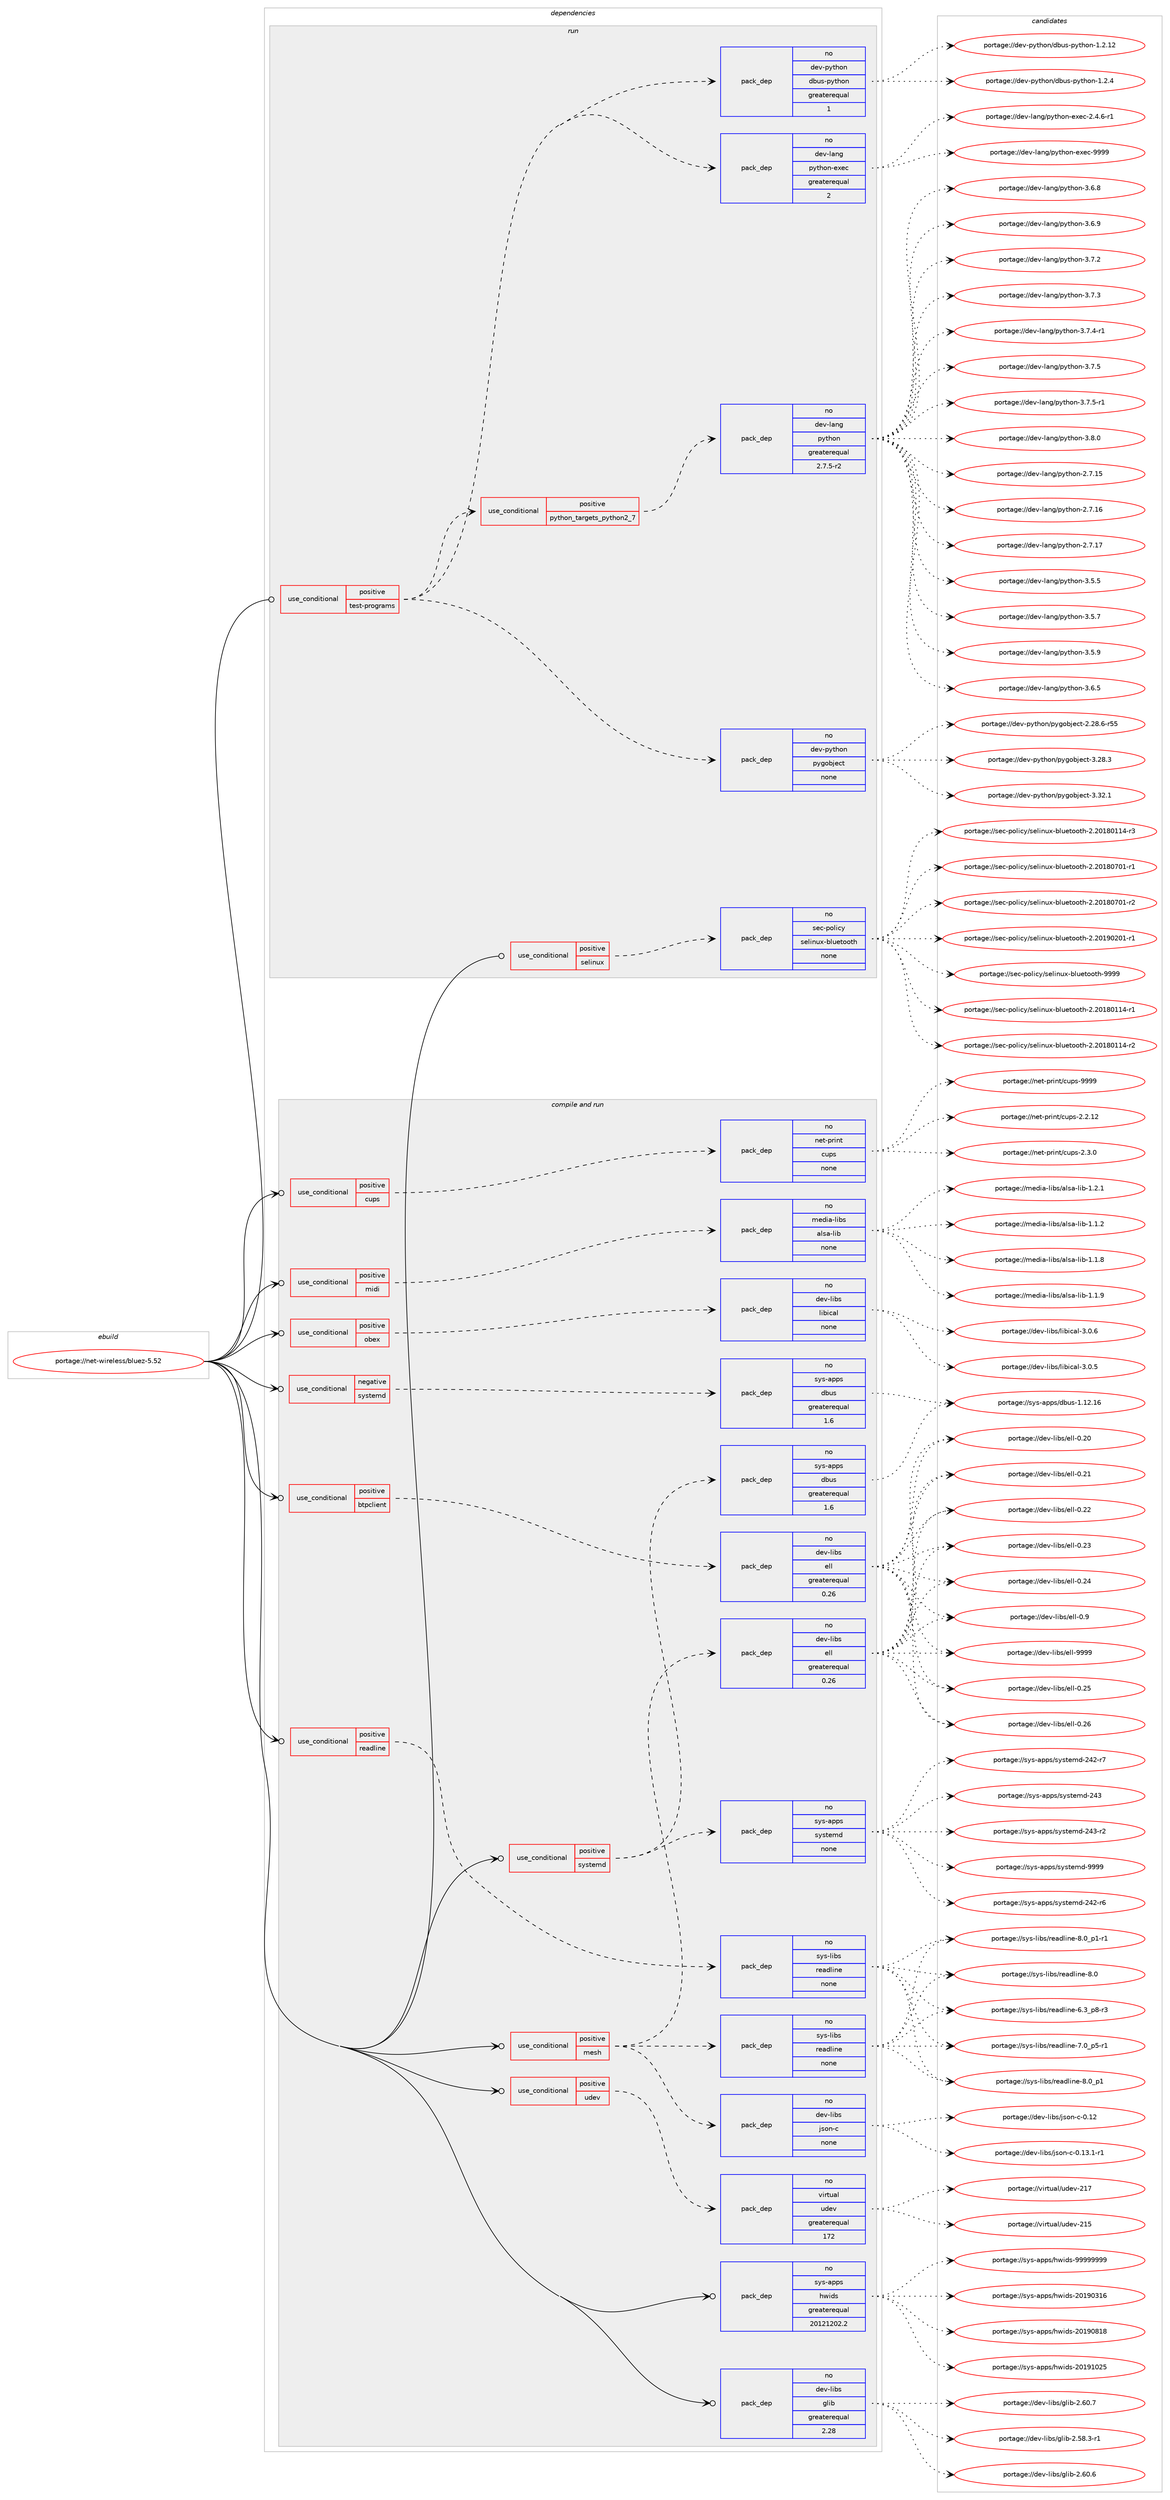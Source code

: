 digraph prolog {

# *************
# Graph options
# *************

newrank=true;
concentrate=true;
compound=true;
graph [rankdir=LR,fontname=Helvetica,fontsize=10,ranksep=1.5];#, ranksep=2.5, nodesep=0.2];
edge  [arrowhead=vee];
node  [fontname=Helvetica,fontsize=10];

# **********
# The ebuild
# **********

subgraph cluster_leftcol {
color=gray;
rank=same;
label=<<i>ebuild</i>>;
id [label="portage://net-wireless/bluez-5.52", color=red, width=4, href="../net-wireless/bluez-5.52.svg"];
}

# ****************
# The dependencies
# ****************

subgraph cluster_midcol {
color=gray;
label=<<i>dependencies</i>>;
subgraph cluster_compile {
fillcolor="#eeeeee";
style=filled;
label=<<i>compile</i>>;
}
subgraph cluster_compileandrun {
fillcolor="#eeeeee";
style=filled;
label=<<i>compile and run</i>>;
subgraph cond94307 {
dependency376884 [label=<<TABLE BORDER="0" CELLBORDER="1" CELLSPACING="0" CELLPADDING="4"><TR><TD ROWSPAN="3" CELLPADDING="10">use_conditional</TD></TR><TR><TD>negative</TD></TR><TR><TD>systemd</TD></TR></TABLE>>, shape=none, color=red];
subgraph pack276186 {
dependency376885 [label=<<TABLE BORDER="0" CELLBORDER="1" CELLSPACING="0" CELLPADDING="4" WIDTH="220"><TR><TD ROWSPAN="6" CELLPADDING="30">pack_dep</TD></TR><TR><TD WIDTH="110">no</TD></TR><TR><TD>sys-apps</TD></TR><TR><TD>dbus</TD></TR><TR><TD>greaterequal</TD></TR><TR><TD>1.6</TD></TR></TABLE>>, shape=none, color=blue];
}
dependency376884:e -> dependency376885:w [weight=20,style="dashed",arrowhead="vee"];
}
id:e -> dependency376884:w [weight=20,style="solid",arrowhead="odotvee"];
subgraph cond94308 {
dependency376886 [label=<<TABLE BORDER="0" CELLBORDER="1" CELLSPACING="0" CELLPADDING="4"><TR><TD ROWSPAN="3" CELLPADDING="10">use_conditional</TD></TR><TR><TD>positive</TD></TR><TR><TD>btpclient</TD></TR></TABLE>>, shape=none, color=red];
subgraph pack276187 {
dependency376887 [label=<<TABLE BORDER="0" CELLBORDER="1" CELLSPACING="0" CELLPADDING="4" WIDTH="220"><TR><TD ROWSPAN="6" CELLPADDING="30">pack_dep</TD></TR><TR><TD WIDTH="110">no</TD></TR><TR><TD>dev-libs</TD></TR><TR><TD>ell</TD></TR><TR><TD>greaterequal</TD></TR><TR><TD>0.26</TD></TR></TABLE>>, shape=none, color=blue];
}
dependency376886:e -> dependency376887:w [weight=20,style="dashed",arrowhead="vee"];
}
id:e -> dependency376886:w [weight=20,style="solid",arrowhead="odotvee"];
subgraph cond94309 {
dependency376888 [label=<<TABLE BORDER="0" CELLBORDER="1" CELLSPACING="0" CELLPADDING="4"><TR><TD ROWSPAN="3" CELLPADDING="10">use_conditional</TD></TR><TR><TD>positive</TD></TR><TR><TD>cups</TD></TR></TABLE>>, shape=none, color=red];
subgraph pack276188 {
dependency376889 [label=<<TABLE BORDER="0" CELLBORDER="1" CELLSPACING="0" CELLPADDING="4" WIDTH="220"><TR><TD ROWSPAN="6" CELLPADDING="30">pack_dep</TD></TR><TR><TD WIDTH="110">no</TD></TR><TR><TD>net-print</TD></TR><TR><TD>cups</TD></TR><TR><TD>none</TD></TR><TR><TD></TD></TR></TABLE>>, shape=none, color=blue];
}
dependency376888:e -> dependency376889:w [weight=20,style="dashed",arrowhead="vee"];
}
id:e -> dependency376888:w [weight=20,style="solid",arrowhead="odotvee"];
subgraph cond94310 {
dependency376890 [label=<<TABLE BORDER="0" CELLBORDER="1" CELLSPACING="0" CELLPADDING="4"><TR><TD ROWSPAN="3" CELLPADDING="10">use_conditional</TD></TR><TR><TD>positive</TD></TR><TR><TD>mesh</TD></TR></TABLE>>, shape=none, color=red];
subgraph pack276189 {
dependency376891 [label=<<TABLE BORDER="0" CELLBORDER="1" CELLSPACING="0" CELLPADDING="4" WIDTH="220"><TR><TD ROWSPAN="6" CELLPADDING="30">pack_dep</TD></TR><TR><TD WIDTH="110">no</TD></TR><TR><TD>dev-libs</TD></TR><TR><TD>ell</TD></TR><TR><TD>greaterequal</TD></TR><TR><TD>0.26</TD></TR></TABLE>>, shape=none, color=blue];
}
dependency376890:e -> dependency376891:w [weight=20,style="dashed",arrowhead="vee"];
subgraph pack276190 {
dependency376892 [label=<<TABLE BORDER="0" CELLBORDER="1" CELLSPACING="0" CELLPADDING="4" WIDTH="220"><TR><TD ROWSPAN="6" CELLPADDING="30">pack_dep</TD></TR><TR><TD WIDTH="110">no</TD></TR><TR><TD>dev-libs</TD></TR><TR><TD>json-c</TD></TR><TR><TD>none</TD></TR><TR><TD></TD></TR></TABLE>>, shape=none, color=blue];
}
dependency376890:e -> dependency376892:w [weight=20,style="dashed",arrowhead="vee"];
subgraph pack276191 {
dependency376893 [label=<<TABLE BORDER="0" CELLBORDER="1" CELLSPACING="0" CELLPADDING="4" WIDTH="220"><TR><TD ROWSPAN="6" CELLPADDING="30">pack_dep</TD></TR><TR><TD WIDTH="110">no</TD></TR><TR><TD>sys-libs</TD></TR><TR><TD>readline</TD></TR><TR><TD>none</TD></TR><TR><TD></TD></TR></TABLE>>, shape=none, color=blue];
}
dependency376890:e -> dependency376893:w [weight=20,style="dashed",arrowhead="vee"];
}
id:e -> dependency376890:w [weight=20,style="solid",arrowhead="odotvee"];
subgraph cond94311 {
dependency376894 [label=<<TABLE BORDER="0" CELLBORDER="1" CELLSPACING="0" CELLPADDING="4"><TR><TD ROWSPAN="3" CELLPADDING="10">use_conditional</TD></TR><TR><TD>positive</TD></TR><TR><TD>midi</TD></TR></TABLE>>, shape=none, color=red];
subgraph pack276192 {
dependency376895 [label=<<TABLE BORDER="0" CELLBORDER="1" CELLSPACING="0" CELLPADDING="4" WIDTH="220"><TR><TD ROWSPAN="6" CELLPADDING="30">pack_dep</TD></TR><TR><TD WIDTH="110">no</TD></TR><TR><TD>media-libs</TD></TR><TR><TD>alsa-lib</TD></TR><TR><TD>none</TD></TR><TR><TD></TD></TR></TABLE>>, shape=none, color=blue];
}
dependency376894:e -> dependency376895:w [weight=20,style="dashed",arrowhead="vee"];
}
id:e -> dependency376894:w [weight=20,style="solid",arrowhead="odotvee"];
subgraph cond94312 {
dependency376896 [label=<<TABLE BORDER="0" CELLBORDER="1" CELLSPACING="0" CELLPADDING="4"><TR><TD ROWSPAN="3" CELLPADDING="10">use_conditional</TD></TR><TR><TD>positive</TD></TR><TR><TD>obex</TD></TR></TABLE>>, shape=none, color=red];
subgraph pack276193 {
dependency376897 [label=<<TABLE BORDER="0" CELLBORDER="1" CELLSPACING="0" CELLPADDING="4" WIDTH="220"><TR><TD ROWSPAN="6" CELLPADDING="30">pack_dep</TD></TR><TR><TD WIDTH="110">no</TD></TR><TR><TD>dev-libs</TD></TR><TR><TD>libical</TD></TR><TR><TD>none</TD></TR><TR><TD></TD></TR></TABLE>>, shape=none, color=blue];
}
dependency376896:e -> dependency376897:w [weight=20,style="dashed",arrowhead="vee"];
}
id:e -> dependency376896:w [weight=20,style="solid",arrowhead="odotvee"];
subgraph cond94313 {
dependency376898 [label=<<TABLE BORDER="0" CELLBORDER="1" CELLSPACING="0" CELLPADDING="4"><TR><TD ROWSPAN="3" CELLPADDING="10">use_conditional</TD></TR><TR><TD>positive</TD></TR><TR><TD>readline</TD></TR></TABLE>>, shape=none, color=red];
subgraph pack276194 {
dependency376899 [label=<<TABLE BORDER="0" CELLBORDER="1" CELLSPACING="0" CELLPADDING="4" WIDTH="220"><TR><TD ROWSPAN="6" CELLPADDING="30">pack_dep</TD></TR><TR><TD WIDTH="110">no</TD></TR><TR><TD>sys-libs</TD></TR><TR><TD>readline</TD></TR><TR><TD>none</TD></TR><TR><TD></TD></TR></TABLE>>, shape=none, color=blue];
}
dependency376898:e -> dependency376899:w [weight=20,style="dashed",arrowhead="vee"];
}
id:e -> dependency376898:w [weight=20,style="solid",arrowhead="odotvee"];
subgraph cond94314 {
dependency376900 [label=<<TABLE BORDER="0" CELLBORDER="1" CELLSPACING="0" CELLPADDING="4"><TR><TD ROWSPAN="3" CELLPADDING="10">use_conditional</TD></TR><TR><TD>positive</TD></TR><TR><TD>systemd</TD></TR></TABLE>>, shape=none, color=red];
subgraph pack276195 {
dependency376901 [label=<<TABLE BORDER="0" CELLBORDER="1" CELLSPACING="0" CELLPADDING="4" WIDTH="220"><TR><TD ROWSPAN="6" CELLPADDING="30">pack_dep</TD></TR><TR><TD WIDTH="110">no</TD></TR><TR><TD>sys-apps</TD></TR><TR><TD>dbus</TD></TR><TR><TD>greaterequal</TD></TR><TR><TD>1.6</TD></TR></TABLE>>, shape=none, color=blue];
}
dependency376900:e -> dependency376901:w [weight=20,style="dashed",arrowhead="vee"];
subgraph pack276196 {
dependency376902 [label=<<TABLE BORDER="0" CELLBORDER="1" CELLSPACING="0" CELLPADDING="4" WIDTH="220"><TR><TD ROWSPAN="6" CELLPADDING="30">pack_dep</TD></TR><TR><TD WIDTH="110">no</TD></TR><TR><TD>sys-apps</TD></TR><TR><TD>systemd</TD></TR><TR><TD>none</TD></TR><TR><TD></TD></TR></TABLE>>, shape=none, color=blue];
}
dependency376900:e -> dependency376902:w [weight=20,style="dashed",arrowhead="vee"];
}
id:e -> dependency376900:w [weight=20,style="solid",arrowhead="odotvee"];
subgraph cond94315 {
dependency376903 [label=<<TABLE BORDER="0" CELLBORDER="1" CELLSPACING="0" CELLPADDING="4"><TR><TD ROWSPAN="3" CELLPADDING="10">use_conditional</TD></TR><TR><TD>positive</TD></TR><TR><TD>udev</TD></TR></TABLE>>, shape=none, color=red];
subgraph pack276197 {
dependency376904 [label=<<TABLE BORDER="0" CELLBORDER="1" CELLSPACING="0" CELLPADDING="4" WIDTH="220"><TR><TD ROWSPAN="6" CELLPADDING="30">pack_dep</TD></TR><TR><TD WIDTH="110">no</TD></TR><TR><TD>virtual</TD></TR><TR><TD>udev</TD></TR><TR><TD>greaterequal</TD></TR><TR><TD>172</TD></TR></TABLE>>, shape=none, color=blue];
}
dependency376903:e -> dependency376904:w [weight=20,style="dashed",arrowhead="vee"];
}
id:e -> dependency376903:w [weight=20,style="solid",arrowhead="odotvee"];
subgraph pack276198 {
dependency376905 [label=<<TABLE BORDER="0" CELLBORDER="1" CELLSPACING="0" CELLPADDING="4" WIDTH="220"><TR><TD ROWSPAN="6" CELLPADDING="30">pack_dep</TD></TR><TR><TD WIDTH="110">no</TD></TR><TR><TD>dev-libs</TD></TR><TR><TD>glib</TD></TR><TR><TD>greaterequal</TD></TR><TR><TD>2.28</TD></TR></TABLE>>, shape=none, color=blue];
}
id:e -> dependency376905:w [weight=20,style="solid",arrowhead="odotvee"];
subgraph pack276199 {
dependency376906 [label=<<TABLE BORDER="0" CELLBORDER="1" CELLSPACING="0" CELLPADDING="4" WIDTH="220"><TR><TD ROWSPAN="6" CELLPADDING="30">pack_dep</TD></TR><TR><TD WIDTH="110">no</TD></TR><TR><TD>sys-apps</TD></TR><TR><TD>hwids</TD></TR><TR><TD>greaterequal</TD></TR><TR><TD>20121202.2</TD></TR></TABLE>>, shape=none, color=blue];
}
id:e -> dependency376906:w [weight=20,style="solid",arrowhead="odotvee"];
}
subgraph cluster_run {
fillcolor="#eeeeee";
style=filled;
label=<<i>run</i>>;
subgraph cond94316 {
dependency376907 [label=<<TABLE BORDER="0" CELLBORDER="1" CELLSPACING="0" CELLPADDING="4"><TR><TD ROWSPAN="3" CELLPADDING="10">use_conditional</TD></TR><TR><TD>positive</TD></TR><TR><TD>selinux</TD></TR></TABLE>>, shape=none, color=red];
subgraph pack276200 {
dependency376908 [label=<<TABLE BORDER="0" CELLBORDER="1" CELLSPACING="0" CELLPADDING="4" WIDTH="220"><TR><TD ROWSPAN="6" CELLPADDING="30">pack_dep</TD></TR><TR><TD WIDTH="110">no</TD></TR><TR><TD>sec-policy</TD></TR><TR><TD>selinux-bluetooth</TD></TR><TR><TD>none</TD></TR><TR><TD></TD></TR></TABLE>>, shape=none, color=blue];
}
dependency376907:e -> dependency376908:w [weight=20,style="dashed",arrowhead="vee"];
}
id:e -> dependency376907:w [weight=20,style="solid",arrowhead="odot"];
subgraph cond94317 {
dependency376909 [label=<<TABLE BORDER="0" CELLBORDER="1" CELLSPACING="0" CELLPADDING="4"><TR><TD ROWSPAN="3" CELLPADDING="10">use_conditional</TD></TR><TR><TD>positive</TD></TR><TR><TD>test-programs</TD></TR></TABLE>>, shape=none, color=red];
subgraph cond94318 {
dependency376910 [label=<<TABLE BORDER="0" CELLBORDER="1" CELLSPACING="0" CELLPADDING="4"><TR><TD ROWSPAN="3" CELLPADDING="10">use_conditional</TD></TR><TR><TD>positive</TD></TR><TR><TD>python_targets_python2_7</TD></TR></TABLE>>, shape=none, color=red];
subgraph pack276201 {
dependency376911 [label=<<TABLE BORDER="0" CELLBORDER="1" CELLSPACING="0" CELLPADDING="4" WIDTH="220"><TR><TD ROWSPAN="6" CELLPADDING="30">pack_dep</TD></TR><TR><TD WIDTH="110">no</TD></TR><TR><TD>dev-lang</TD></TR><TR><TD>python</TD></TR><TR><TD>greaterequal</TD></TR><TR><TD>2.7.5-r2</TD></TR></TABLE>>, shape=none, color=blue];
}
dependency376910:e -> dependency376911:w [weight=20,style="dashed",arrowhead="vee"];
}
dependency376909:e -> dependency376910:w [weight=20,style="dashed",arrowhead="vee"];
subgraph pack276202 {
dependency376912 [label=<<TABLE BORDER="0" CELLBORDER="1" CELLSPACING="0" CELLPADDING="4" WIDTH="220"><TR><TD ROWSPAN="6" CELLPADDING="30">pack_dep</TD></TR><TR><TD WIDTH="110">no</TD></TR><TR><TD>dev-lang</TD></TR><TR><TD>python-exec</TD></TR><TR><TD>greaterequal</TD></TR><TR><TD>2</TD></TR></TABLE>>, shape=none, color=blue];
}
dependency376909:e -> dependency376912:w [weight=20,style="dashed",arrowhead="vee"];
subgraph pack276203 {
dependency376913 [label=<<TABLE BORDER="0" CELLBORDER="1" CELLSPACING="0" CELLPADDING="4" WIDTH="220"><TR><TD ROWSPAN="6" CELLPADDING="30">pack_dep</TD></TR><TR><TD WIDTH="110">no</TD></TR><TR><TD>dev-python</TD></TR><TR><TD>dbus-python</TD></TR><TR><TD>greaterequal</TD></TR><TR><TD>1</TD></TR></TABLE>>, shape=none, color=blue];
}
dependency376909:e -> dependency376913:w [weight=20,style="dashed",arrowhead="vee"];
subgraph pack276204 {
dependency376914 [label=<<TABLE BORDER="0" CELLBORDER="1" CELLSPACING="0" CELLPADDING="4" WIDTH="220"><TR><TD ROWSPAN="6" CELLPADDING="30">pack_dep</TD></TR><TR><TD WIDTH="110">no</TD></TR><TR><TD>dev-python</TD></TR><TR><TD>pygobject</TD></TR><TR><TD>none</TD></TR><TR><TD></TD></TR></TABLE>>, shape=none, color=blue];
}
dependency376909:e -> dependency376914:w [weight=20,style="dashed",arrowhead="vee"];
}
id:e -> dependency376909:w [weight=20,style="solid",arrowhead="odot"];
}
}

# **************
# The candidates
# **************

subgraph cluster_choices {
rank=same;
color=gray;
label=<<i>candidates</i>>;

subgraph choice276186 {
color=black;
nodesep=1;
choiceportage115121115459711211211547100981171154549464950464954 [label="portage://sys-apps/dbus-1.12.16", color=red, width=4,href="../sys-apps/dbus-1.12.16.svg"];
dependency376885:e -> choiceportage115121115459711211211547100981171154549464950464954:w [style=dotted,weight="100"];
}
subgraph choice276187 {
color=black;
nodesep=1;
choiceportage1001011184510810598115471011081084548465048 [label="portage://dev-libs/ell-0.20", color=red, width=4,href="../dev-libs/ell-0.20.svg"];
choiceportage1001011184510810598115471011081084548465049 [label="portage://dev-libs/ell-0.21", color=red, width=4,href="../dev-libs/ell-0.21.svg"];
choiceportage1001011184510810598115471011081084548465050 [label="portage://dev-libs/ell-0.22", color=red, width=4,href="../dev-libs/ell-0.22.svg"];
choiceportage1001011184510810598115471011081084548465051 [label="portage://dev-libs/ell-0.23", color=red, width=4,href="../dev-libs/ell-0.23.svg"];
choiceportage1001011184510810598115471011081084548465052 [label="portage://dev-libs/ell-0.24", color=red, width=4,href="../dev-libs/ell-0.24.svg"];
choiceportage1001011184510810598115471011081084548465053 [label="portage://dev-libs/ell-0.25", color=red, width=4,href="../dev-libs/ell-0.25.svg"];
choiceportage1001011184510810598115471011081084548465054 [label="portage://dev-libs/ell-0.26", color=red, width=4,href="../dev-libs/ell-0.26.svg"];
choiceportage10010111845108105981154710110810845484657 [label="portage://dev-libs/ell-0.9", color=red, width=4,href="../dev-libs/ell-0.9.svg"];
choiceportage1001011184510810598115471011081084557575757 [label="portage://dev-libs/ell-9999", color=red, width=4,href="../dev-libs/ell-9999.svg"];
dependency376887:e -> choiceportage1001011184510810598115471011081084548465048:w [style=dotted,weight="100"];
dependency376887:e -> choiceportage1001011184510810598115471011081084548465049:w [style=dotted,weight="100"];
dependency376887:e -> choiceportage1001011184510810598115471011081084548465050:w [style=dotted,weight="100"];
dependency376887:e -> choiceportage1001011184510810598115471011081084548465051:w [style=dotted,weight="100"];
dependency376887:e -> choiceportage1001011184510810598115471011081084548465052:w [style=dotted,weight="100"];
dependency376887:e -> choiceportage1001011184510810598115471011081084548465053:w [style=dotted,weight="100"];
dependency376887:e -> choiceportage1001011184510810598115471011081084548465054:w [style=dotted,weight="100"];
dependency376887:e -> choiceportage10010111845108105981154710110810845484657:w [style=dotted,weight="100"];
dependency376887:e -> choiceportage1001011184510810598115471011081084557575757:w [style=dotted,weight="100"];
}
subgraph choice276188 {
color=black;
nodesep=1;
choiceportage11010111645112114105110116479911711211545504650464950 [label="portage://net-print/cups-2.2.12", color=red, width=4,href="../net-print/cups-2.2.12.svg"];
choiceportage110101116451121141051101164799117112115455046514648 [label="portage://net-print/cups-2.3.0", color=red, width=4,href="../net-print/cups-2.3.0.svg"];
choiceportage1101011164511211410511011647991171121154557575757 [label="portage://net-print/cups-9999", color=red, width=4,href="../net-print/cups-9999.svg"];
dependency376889:e -> choiceportage11010111645112114105110116479911711211545504650464950:w [style=dotted,weight="100"];
dependency376889:e -> choiceportage110101116451121141051101164799117112115455046514648:w [style=dotted,weight="100"];
dependency376889:e -> choiceportage1101011164511211410511011647991171121154557575757:w [style=dotted,weight="100"];
}
subgraph choice276189 {
color=black;
nodesep=1;
choiceportage1001011184510810598115471011081084548465048 [label="portage://dev-libs/ell-0.20", color=red, width=4,href="../dev-libs/ell-0.20.svg"];
choiceportage1001011184510810598115471011081084548465049 [label="portage://dev-libs/ell-0.21", color=red, width=4,href="../dev-libs/ell-0.21.svg"];
choiceportage1001011184510810598115471011081084548465050 [label="portage://dev-libs/ell-0.22", color=red, width=4,href="../dev-libs/ell-0.22.svg"];
choiceportage1001011184510810598115471011081084548465051 [label="portage://dev-libs/ell-0.23", color=red, width=4,href="../dev-libs/ell-0.23.svg"];
choiceportage1001011184510810598115471011081084548465052 [label="portage://dev-libs/ell-0.24", color=red, width=4,href="../dev-libs/ell-0.24.svg"];
choiceportage1001011184510810598115471011081084548465053 [label="portage://dev-libs/ell-0.25", color=red, width=4,href="../dev-libs/ell-0.25.svg"];
choiceportage1001011184510810598115471011081084548465054 [label="portage://dev-libs/ell-0.26", color=red, width=4,href="../dev-libs/ell-0.26.svg"];
choiceportage10010111845108105981154710110810845484657 [label="portage://dev-libs/ell-0.9", color=red, width=4,href="../dev-libs/ell-0.9.svg"];
choiceportage1001011184510810598115471011081084557575757 [label="portage://dev-libs/ell-9999", color=red, width=4,href="../dev-libs/ell-9999.svg"];
dependency376891:e -> choiceportage1001011184510810598115471011081084548465048:w [style=dotted,weight="100"];
dependency376891:e -> choiceportage1001011184510810598115471011081084548465049:w [style=dotted,weight="100"];
dependency376891:e -> choiceportage1001011184510810598115471011081084548465050:w [style=dotted,weight="100"];
dependency376891:e -> choiceportage1001011184510810598115471011081084548465051:w [style=dotted,weight="100"];
dependency376891:e -> choiceportage1001011184510810598115471011081084548465052:w [style=dotted,weight="100"];
dependency376891:e -> choiceportage1001011184510810598115471011081084548465053:w [style=dotted,weight="100"];
dependency376891:e -> choiceportage1001011184510810598115471011081084548465054:w [style=dotted,weight="100"];
dependency376891:e -> choiceportage10010111845108105981154710110810845484657:w [style=dotted,weight="100"];
dependency376891:e -> choiceportage1001011184510810598115471011081084557575757:w [style=dotted,weight="100"];
}
subgraph choice276190 {
color=black;
nodesep=1;
choiceportage10010111845108105981154710611511111045994548464950 [label="portage://dev-libs/json-c-0.12", color=red, width=4,href="../dev-libs/json-c-0.12.svg"];
choiceportage1001011184510810598115471061151111104599454846495146494511449 [label="portage://dev-libs/json-c-0.13.1-r1", color=red, width=4,href="../dev-libs/json-c-0.13.1-r1.svg"];
dependency376892:e -> choiceportage10010111845108105981154710611511111045994548464950:w [style=dotted,weight="100"];
dependency376892:e -> choiceportage1001011184510810598115471061151111104599454846495146494511449:w [style=dotted,weight="100"];
}
subgraph choice276191 {
color=black;
nodesep=1;
choiceportage115121115451081059811547114101971001081051101014554465195112564511451 [label="portage://sys-libs/readline-6.3_p8-r3", color=red, width=4,href="../sys-libs/readline-6.3_p8-r3.svg"];
choiceportage115121115451081059811547114101971001081051101014555464895112534511449 [label="portage://sys-libs/readline-7.0_p5-r1", color=red, width=4,href="../sys-libs/readline-7.0_p5-r1.svg"];
choiceportage1151211154510810598115471141019710010810511010145564648 [label="portage://sys-libs/readline-8.0", color=red, width=4,href="../sys-libs/readline-8.0.svg"];
choiceportage11512111545108105981154711410197100108105110101455646489511249 [label="portage://sys-libs/readline-8.0_p1", color=red, width=4,href="../sys-libs/readline-8.0_p1.svg"];
choiceportage115121115451081059811547114101971001081051101014556464895112494511449 [label="portage://sys-libs/readline-8.0_p1-r1", color=red, width=4,href="../sys-libs/readline-8.0_p1-r1.svg"];
dependency376893:e -> choiceportage115121115451081059811547114101971001081051101014554465195112564511451:w [style=dotted,weight="100"];
dependency376893:e -> choiceportage115121115451081059811547114101971001081051101014555464895112534511449:w [style=dotted,weight="100"];
dependency376893:e -> choiceportage1151211154510810598115471141019710010810511010145564648:w [style=dotted,weight="100"];
dependency376893:e -> choiceportage11512111545108105981154711410197100108105110101455646489511249:w [style=dotted,weight="100"];
dependency376893:e -> choiceportage115121115451081059811547114101971001081051101014556464895112494511449:w [style=dotted,weight="100"];
}
subgraph choice276192 {
color=black;
nodesep=1;
choiceportage1091011001059745108105981154797108115974510810598454946494650 [label="portage://media-libs/alsa-lib-1.1.2", color=red, width=4,href="../media-libs/alsa-lib-1.1.2.svg"];
choiceportage1091011001059745108105981154797108115974510810598454946494656 [label="portage://media-libs/alsa-lib-1.1.8", color=red, width=4,href="../media-libs/alsa-lib-1.1.8.svg"];
choiceportage1091011001059745108105981154797108115974510810598454946494657 [label="portage://media-libs/alsa-lib-1.1.9", color=red, width=4,href="../media-libs/alsa-lib-1.1.9.svg"];
choiceportage1091011001059745108105981154797108115974510810598454946504649 [label="portage://media-libs/alsa-lib-1.2.1", color=red, width=4,href="../media-libs/alsa-lib-1.2.1.svg"];
dependency376895:e -> choiceportage1091011001059745108105981154797108115974510810598454946494650:w [style=dotted,weight="100"];
dependency376895:e -> choiceportage1091011001059745108105981154797108115974510810598454946494656:w [style=dotted,weight="100"];
dependency376895:e -> choiceportage1091011001059745108105981154797108115974510810598454946494657:w [style=dotted,weight="100"];
dependency376895:e -> choiceportage1091011001059745108105981154797108115974510810598454946504649:w [style=dotted,weight="100"];
}
subgraph choice276193 {
color=black;
nodesep=1;
choiceportage100101118451081059811547108105981059997108455146484653 [label="portage://dev-libs/libical-3.0.5", color=red, width=4,href="../dev-libs/libical-3.0.5.svg"];
choiceportage100101118451081059811547108105981059997108455146484654 [label="portage://dev-libs/libical-3.0.6", color=red, width=4,href="../dev-libs/libical-3.0.6.svg"];
dependency376897:e -> choiceportage100101118451081059811547108105981059997108455146484653:w [style=dotted,weight="100"];
dependency376897:e -> choiceportage100101118451081059811547108105981059997108455146484654:w [style=dotted,weight="100"];
}
subgraph choice276194 {
color=black;
nodesep=1;
choiceportage115121115451081059811547114101971001081051101014554465195112564511451 [label="portage://sys-libs/readline-6.3_p8-r3", color=red, width=4,href="../sys-libs/readline-6.3_p8-r3.svg"];
choiceportage115121115451081059811547114101971001081051101014555464895112534511449 [label="portage://sys-libs/readline-7.0_p5-r1", color=red, width=4,href="../sys-libs/readline-7.0_p5-r1.svg"];
choiceportage1151211154510810598115471141019710010810511010145564648 [label="portage://sys-libs/readline-8.0", color=red, width=4,href="../sys-libs/readline-8.0.svg"];
choiceportage11512111545108105981154711410197100108105110101455646489511249 [label="portage://sys-libs/readline-8.0_p1", color=red, width=4,href="../sys-libs/readline-8.0_p1.svg"];
choiceportage115121115451081059811547114101971001081051101014556464895112494511449 [label="portage://sys-libs/readline-8.0_p1-r1", color=red, width=4,href="../sys-libs/readline-8.0_p1-r1.svg"];
dependency376899:e -> choiceportage115121115451081059811547114101971001081051101014554465195112564511451:w [style=dotted,weight="100"];
dependency376899:e -> choiceportage115121115451081059811547114101971001081051101014555464895112534511449:w [style=dotted,weight="100"];
dependency376899:e -> choiceportage1151211154510810598115471141019710010810511010145564648:w [style=dotted,weight="100"];
dependency376899:e -> choiceportage11512111545108105981154711410197100108105110101455646489511249:w [style=dotted,weight="100"];
dependency376899:e -> choiceportage115121115451081059811547114101971001081051101014556464895112494511449:w [style=dotted,weight="100"];
}
subgraph choice276195 {
color=black;
nodesep=1;
choiceportage115121115459711211211547100981171154549464950464954 [label="portage://sys-apps/dbus-1.12.16", color=red, width=4,href="../sys-apps/dbus-1.12.16.svg"];
dependency376901:e -> choiceportage115121115459711211211547100981171154549464950464954:w [style=dotted,weight="100"];
}
subgraph choice276196 {
color=black;
nodesep=1;
choiceportage115121115459711211211547115121115116101109100455052504511454 [label="portage://sys-apps/systemd-242-r6", color=red, width=4,href="../sys-apps/systemd-242-r6.svg"];
choiceportage115121115459711211211547115121115116101109100455052504511455 [label="portage://sys-apps/systemd-242-r7", color=red, width=4,href="../sys-apps/systemd-242-r7.svg"];
choiceportage11512111545971121121154711512111511610110910045505251 [label="portage://sys-apps/systemd-243", color=red, width=4,href="../sys-apps/systemd-243.svg"];
choiceportage115121115459711211211547115121115116101109100455052514511450 [label="portage://sys-apps/systemd-243-r2", color=red, width=4,href="../sys-apps/systemd-243-r2.svg"];
choiceportage1151211154597112112115471151211151161011091004557575757 [label="portage://sys-apps/systemd-9999", color=red, width=4,href="../sys-apps/systemd-9999.svg"];
dependency376902:e -> choiceportage115121115459711211211547115121115116101109100455052504511454:w [style=dotted,weight="100"];
dependency376902:e -> choiceportage115121115459711211211547115121115116101109100455052504511455:w [style=dotted,weight="100"];
dependency376902:e -> choiceportage11512111545971121121154711512111511610110910045505251:w [style=dotted,weight="100"];
dependency376902:e -> choiceportage115121115459711211211547115121115116101109100455052514511450:w [style=dotted,weight="100"];
dependency376902:e -> choiceportage1151211154597112112115471151211151161011091004557575757:w [style=dotted,weight="100"];
}
subgraph choice276197 {
color=black;
nodesep=1;
choiceportage118105114116117971084711710010111845504953 [label="portage://virtual/udev-215", color=red, width=4,href="../virtual/udev-215.svg"];
choiceportage118105114116117971084711710010111845504955 [label="portage://virtual/udev-217", color=red, width=4,href="../virtual/udev-217.svg"];
dependency376904:e -> choiceportage118105114116117971084711710010111845504953:w [style=dotted,weight="100"];
dependency376904:e -> choiceportage118105114116117971084711710010111845504955:w [style=dotted,weight="100"];
}
subgraph choice276198 {
color=black;
nodesep=1;
choiceportage10010111845108105981154710310810598455046535646514511449 [label="portage://dev-libs/glib-2.58.3-r1", color=red, width=4,href="../dev-libs/glib-2.58.3-r1.svg"];
choiceportage1001011184510810598115471031081059845504654484654 [label="portage://dev-libs/glib-2.60.6", color=red, width=4,href="../dev-libs/glib-2.60.6.svg"];
choiceportage1001011184510810598115471031081059845504654484655 [label="portage://dev-libs/glib-2.60.7", color=red, width=4,href="../dev-libs/glib-2.60.7.svg"];
dependency376905:e -> choiceportage10010111845108105981154710310810598455046535646514511449:w [style=dotted,weight="100"];
dependency376905:e -> choiceportage1001011184510810598115471031081059845504654484654:w [style=dotted,weight="100"];
dependency376905:e -> choiceportage1001011184510810598115471031081059845504654484655:w [style=dotted,weight="100"];
}
subgraph choice276199 {
color=black;
nodesep=1;
choiceportage115121115459711211211547104119105100115455048495748514954 [label="portage://sys-apps/hwids-20190316", color=red, width=4,href="../sys-apps/hwids-20190316.svg"];
choiceportage115121115459711211211547104119105100115455048495748564956 [label="portage://sys-apps/hwids-20190818", color=red, width=4,href="../sys-apps/hwids-20190818.svg"];
choiceportage115121115459711211211547104119105100115455048495749485053 [label="portage://sys-apps/hwids-20191025", color=red, width=4,href="../sys-apps/hwids-20191025.svg"];
choiceportage115121115459711211211547104119105100115455757575757575757 [label="portage://sys-apps/hwids-99999999", color=red, width=4,href="../sys-apps/hwids-99999999.svg"];
dependency376906:e -> choiceportage115121115459711211211547104119105100115455048495748514954:w [style=dotted,weight="100"];
dependency376906:e -> choiceportage115121115459711211211547104119105100115455048495748564956:w [style=dotted,weight="100"];
dependency376906:e -> choiceportage115121115459711211211547104119105100115455048495749485053:w [style=dotted,weight="100"];
dependency376906:e -> choiceportage115121115459711211211547104119105100115455757575757575757:w [style=dotted,weight="100"];
}
subgraph choice276200 {
color=black;
nodesep=1;
choiceportage11510199451121111081059912147115101108105110117120459810811710111611111111610445504650484956484949524511449 [label="portage://sec-policy/selinux-bluetooth-2.20180114-r1", color=red, width=4,href="../sec-policy/selinux-bluetooth-2.20180114-r1.svg"];
choiceportage11510199451121111081059912147115101108105110117120459810811710111611111111610445504650484956484949524511450 [label="portage://sec-policy/selinux-bluetooth-2.20180114-r2", color=red, width=4,href="../sec-policy/selinux-bluetooth-2.20180114-r2.svg"];
choiceportage11510199451121111081059912147115101108105110117120459810811710111611111111610445504650484956484949524511451 [label="portage://sec-policy/selinux-bluetooth-2.20180114-r3", color=red, width=4,href="../sec-policy/selinux-bluetooth-2.20180114-r3.svg"];
choiceportage11510199451121111081059912147115101108105110117120459810811710111611111111610445504650484956485548494511449 [label="portage://sec-policy/selinux-bluetooth-2.20180701-r1", color=red, width=4,href="../sec-policy/selinux-bluetooth-2.20180701-r1.svg"];
choiceportage11510199451121111081059912147115101108105110117120459810811710111611111111610445504650484956485548494511450 [label="portage://sec-policy/selinux-bluetooth-2.20180701-r2", color=red, width=4,href="../sec-policy/selinux-bluetooth-2.20180701-r2.svg"];
choiceportage11510199451121111081059912147115101108105110117120459810811710111611111111610445504650484957485048494511449 [label="portage://sec-policy/selinux-bluetooth-2.20190201-r1", color=red, width=4,href="../sec-policy/selinux-bluetooth-2.20190201-r1.svg"];
choiceportage1151019945112111108105991214711510110810511011712045981081171011161111111161044557575757 [label="portage://sec-policy/selinux-bluetooth-9999", color=red, width=4,href="../sec-policy/selinux-bluetooth-9999.svg"];
dependency376908:e -> choiceportage11510199451121111081059912147115101108105110117120459810811710111611111111610445504650484956484949524511449:w [style=dotted,weight="100"];
dependency376908:e -> choiceportage11510199451121111081059912147115101108105110117120459810811710111611111111610445504650484956484949524511450:w [style=dotted,weight="100"];
dependency376908:e -> choiceportage11510199451121111081059912147115101108105110117120459810811710111611111111610445504650484956484949524511451:w [style=dotted,weight="100"];
dependency376908:e -> choiceportage11510199451121111081059912147115101108105110117120459810811710111611111111610445504650484956485548494511449:w [style=dotted,weight="100"];
dependency376908:e -> choiceportage11510199451121111081059912147115101108105110117120459810811710111611111111610445504650484956485548494511450:w [style=dotted,weight="100"];
dependency376908:e -> choiceportage11510199451121111081059912147115101108105110117120459810811710111611111111610445504650484957485048494511449:w [style=dotted,weight="100"];
dependency376908:e -> choiceportage1151019945112111108105991214711510110810511011712045981081171011161111111161044557575757:w [style=dotted,weight="100"];
}
subgraph choice276201 {
color=black;
nodesep=1;
choiceportage10010111845108971101034711212111610411111045504655464953 [label="portage://dev-lang/python-2.7.15", color=red, width=4,href="../dev-lang/python-2.7.15.svg"];
choiceportage10010111845108971101034711212111610411111045504655464954 [label="portage://dev-lang/python-2.7.16", color=red, width=4,href="../dev-lang/python-2.7.16.svg"];
choiceportage10010111845108971101034711212111610411111045504655464955 [label="portage://dev-lang/python-2.7.17", color=red, width=4,href="../dev-lang/python-2.7.17.svg"];
choiceportage100101118451089711010347112121116104111110455146534653 [label="portage://dev-lang/python-3.5.5", color=red, width=4,href="../dev-lang/python-3.5.5.svg"];
choiceportage100101118451089711010347112121116104111110455146534655 [label="portage://dev-lang/python-3.5.7", color=red, width=4,href="../dev-lang/python-3.5.7.svg"];
choiceportage100101118451089711010347112121116104111110455146534657 [label="portage://dev-lang/python-3.5.9", color=red, width=4,href="../dev-lang/python-3.5.9.svg"];
choiceportage100101118451089711010347112121116104111110455146544653 [label="portage://dev-lang/python-3.6.5", color=red, width=4,href="../dev-lang/python-3.6.5.svg"];
choiceportage100101118451089711010347112121116104111110455146544656 [label="portage://dev-lang/python-3.6.8", color=red, width=4,href="../dev-lang/python-3.6.8.svg"];
choiceportage100101118451089711010347112121116104111110455146544657 [label="portage://dev-lang/python-3.6.9", color=red, width=4,href="../dev-lang/python-3.6.9.svg"];
choiceportage100101118451089711010347112121116104111110455146554650 [label="portage://dev-lang/python-3.7.2", color=red, width=4,href="../dev-lang/python-3.7.2.svg"];
choiceportage100101118451089711010347112121116104111110455146554651 [label="portage://dev-lang/python-3.7.3", color=red, width=4,href="../dev-lang/python-3.7.3.svg"];
choiceportage1001011184510897110103471121211161041111104551465546524511449 [label="portage://dev-lang/python-3.7.4-r1", color=red, width=4,href="../dev-lang/python-3.7.4-r1.svg"];
choiceportage100101118451089711010347112121116104111110455146554653 [label="portage://dev-lang/python-3.7.5", color=red, width=4,href="../dev-lang/python-3.7.5.svg"];
choiceportage1001011184510897110103471121211161041111104551465546534511449 [label="portage://dev-lang/python-3.7.5-r1", color=red, width=4,href="../dev-lang/python-3.7.5-r1.svg"];
choiceportage100101118451089711010347112121116104111110455146564648 [label="portage://dev-lang/python-3.8.0", color=red, width=4,href="../dev-lang/python-3.8.0.svg"];
dependency376911:e -> choiceportage10010111845108971101034711212111610411111045504655464953:w [style=dotted,weight="100"];
dependency376911:e -> choiceportage10010111845108971101034711212111610411111045504655464954:w [style=dotted,weight="100"];
dependency376911:e -> choiceportage10010111845108971101034711212111610411111045504655464955:w [style=dotted,weight="100"];
dependency376911:e -> choiceportage100101118451089711010347112121116104111110455146534653:w [style=dotted,weight="100"];
dependency376911:e -> choiceportage100101118451089711010347112121116104111110455146534655:w [style=dotted,weight="100"];
dependency376911:e -> choiceportage100101118451089711010347112121116104111110455146534657:w [style=dotted,weight="100"];
dependency376911:e -> choiceportage100101118451089711010347112121116104111110455146544653:w [style=dotted,weight="100"];
dependency376911:e -> choiceportage100101118451089711010347112121116104111110455146544656:w [style=dotted,weight="100"];
dependency376911:e -> choiceportage100101118451089711010347112121116104111110455146544657:w [style=dotted,weight="100"];
dependency376911:e -> choiceportage100101118451089711010347112121116104111110455146554650:w [style=dotted,weight="100"];
dependency376911:e -> choiceportage100101118451089711010347112121116104111110455146554651:w [style=dotted,weight="100"];
dependency376911:e -> choiceportage1001011184510897110103471121211161041111104551465546524511449:w [style=dotted,weight="100"];
dependency376911:e -> choiceportage100101118451089711010347112121116104111110455146554653:w [style=dotted,weight="100"];
dependency376911:e -> choiceportage1001011184510897110103471121211161041111104551465546534511449:w [style=dotted,weight="100"];
dependency376911:e -> choiceportage100101118451089711010347112121116104111110455146564648:w [style=dotted,weight="100"];
}
subgraph choice276202 {
color=black;
nodesep=1;
choiceportage10010111845108971101034711212111610411111045101120101994550465246544511449 [label="portage://dev-lang/python-exec-2.4.6-r1", color=red, width=4,href="../dev-lang/python-exec-2.4.6-r1.svg"];
choiceportage10010111845108971101034711212111610411111045101120101994557575757 [label="portage://dev-lang/python-exec-9999", color=red, width=4,href="../dev-lang/python-exec-9999.svg"];
dependency376912:e -> choiceportage10010111845108971101034711212111610411111045101120101994550465246544511449:w [style=dotted,weight="100"];
dependency376912:e -> choiceportage10010111845108971101034711212111610411111045101120101994557575757:w [style=dotted,weight="100"];
}
subgraph choice276203 {
color=black;
nodesep=1;
choiceportage1001011184511212111610411111047100981171154511212111610411111045494650464950 [label="portage://dev-python/dbus-python-1.2.12", color=red, width=4,href="../dev-python/dbus-python-1.2.12.svg"];
choiceportage10010111845112121116104111110471009811711545112121116104111110454946504652 [label="portage://dev-python/dbus-python-1.2.4", color=red, width=4,href="../dev-python/dbus-python-1.2.4.svg"];
dependency376913:e -> choiceportage1001011184511212111610411111047100981171154511212111610411111045494650464950:w [style=dotted,weight="100"];
dependency376913:e -> choiceportage10010111845112121116104111110471009811711545112121116104111110454946504652:w [style=dotted,weight="100"];
}
subgraph choice276204 {
color=black;
nodesep=1;
choiceportage1001011184511212111610411111047112121103111981061019911645504650564654451145353 [label="portage://dev-python/pygobject-2.28.6-r55", color=red, width=4,href="../dev-python/pygobject-2.28.6-r55.svg"];
choiceportage1001011184511212111610411111047112121103111981061019911645514650564651 [label="portage://dev-python/pygobject-3.28.3", color=red, width=4,href="../dev-python/pygobject-3.28.3.svg"];
choiceportage1001011184511212111610411111047112121103111981061019911645514651504649 [label="portage://dev-python/pygobject-3.32.1", color=red, width=4,href="../dev-python/pygobject-3.32.1.svg"];
dependency376914:e -> choiceportage1001011184511212111610411111047112121103111981061019911645504650564654451145353:w [style=dotted,weight="100"];
dependency376914:e -> choiceportage1001011184511212111610411111047112121103111981061019911645514650564651:w [style=dotted,weight="100"];
dependency376914:e -> choiceportage1001011184511212111610411111047112121103111981061019911645514651504649:w [style=dotted,weight="100"];
}
}

}

